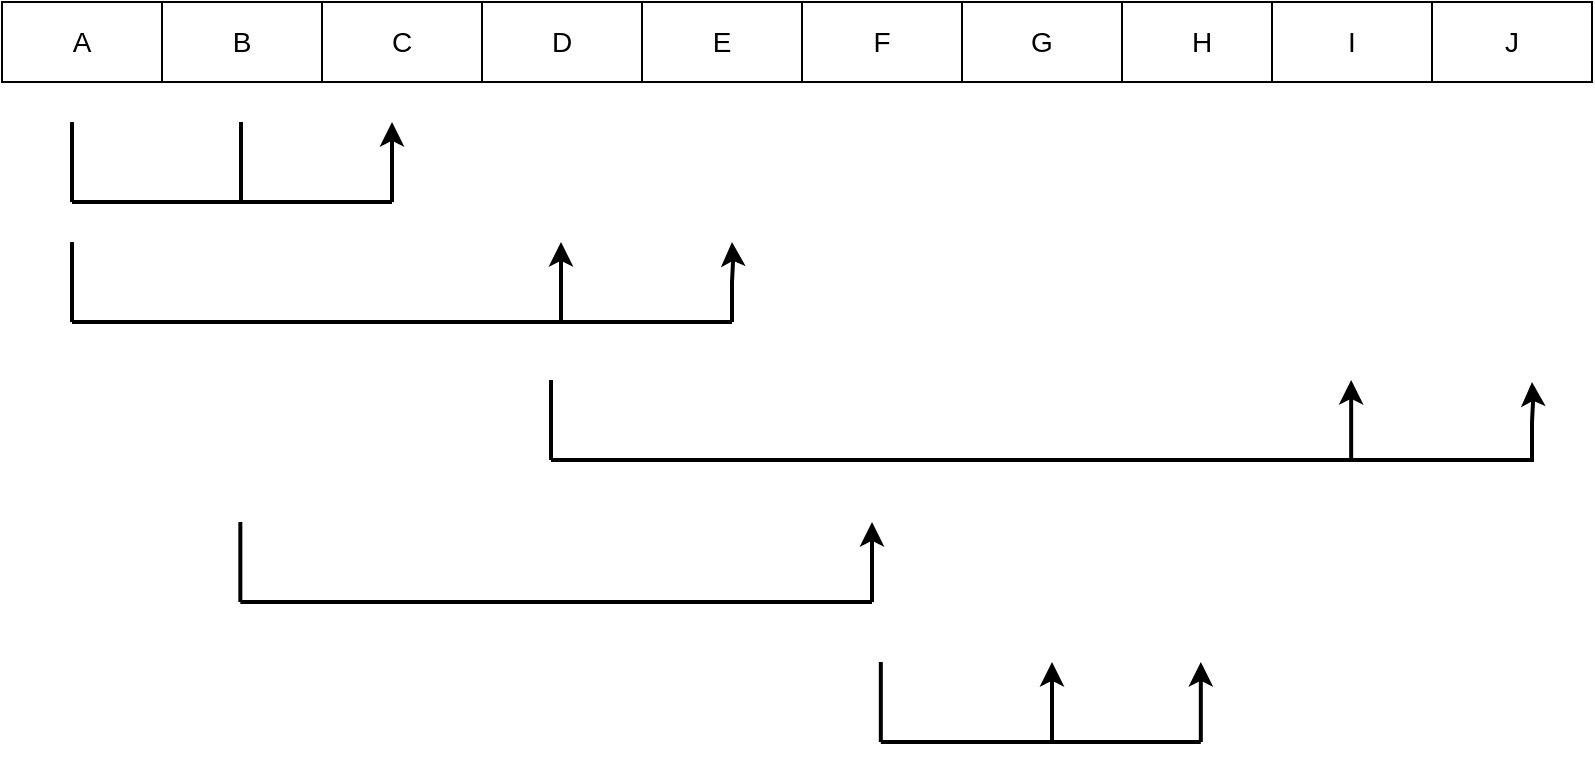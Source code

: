 <mxfile version="15.7.4" type="github">
  <diagram id="y9wn45LEYkYfquZAV4MT" name="Page-1">
    <mxGraphModel dx="1240" dy="643" grid="1" gridSize="10" guides="1" tooltips="1" connect="1" arrows="1" fold="1" page="1" pageScale="1" pageWidth="850" pageHeight="1100" math="0" shadow="0">
      <root>
        <mxCell id="0" />
        <mxCell id="1" parent="0" />
        <mxCell id="lIwqItvwscYoAez1WJtE-1" value="&lt;font style=&quot;font-size: 14px;&quot;&gt;A&lt;/font&gt;" style="rounded=0;whiteSpace=wrap;html=1;strokeWidth=1;fontSize=14;align=center;" vertex="1" parent="1">
          <mxGeometry x="105" y="320" width="80" height="40" as="geometry" />
        </mxCell>
        <mxCell id="lIwqItvwscYoAez1WJtE-2" value="B" style="rounded=0;whiteSpace=wrap;html=1;fontSize=14;align=center;" vertex="1" parent="1">
          <mxGeometry x="185" y="320" width="80" height="40" as="geometry" />
        </mxCell>
        <mxCell id="lIwqItvwscYoAez1WJtE-3" value="C" style="rounded=0;whiteSpace=wrap;html=1;fontSize=14;align=center;" vertex="1" parent="1">
          <mxGeometry x="265" y="320" width="80" height="40" as="geometry" />
        </mxCell>
        <mxCell id="lIwqItvwscYoAez1WJtE-4" value="D" style="rounded=0;whiteSpace=wrap;html=1;fontSize=14;align=center;" vertex="1" parent="1">
          <mxGeometry x="345" y="320" width="80" height="40" as="geometry" />
        </mxCell>
        <mxCell id="lIwqItvwscYoAez1WJtE-5" value="E" style="rounded=0;whiteSpace=wrap;html=1;fontSize=14;align=center;" vertex="1" parent="1">
          <mxGeometry x="425" y="320" width="80" height="40" as="geometry" />
        </mxCell>
        <mxCell id="lIwqItvwscYoAez1WJtE-6" value="F" style="rounded=0;whiteSpace=wrap;html=1;fontSize=14;align=center;" vertex="1" parent="1">
          <mxGeometry x="505" y="320" width="80" height="40" as="geometry" />
        </mxCell>
        <mxCell id="lIwqItvwscYoAez1WJtE-7" value="G" style="rounded=0;whiteSpace=wrap;html=1;fontSize=14;align=center;" vertex="1" parent="1">
          <mxGeometry x="585" y="320" width="80" height="40" as="geometry" />
        </mxCell>
        <mxCell id="lIwqItvwscYoAez1WJtE-8" value="H" style="rounded=0;whiteSpace=wrap;html=1;fontSize=14;align=center;" vertex="1" parent="1">
          <mxGeometry x="665" y="320" width="80" height="40" as="geometry" />
        </mxCell>
        <mxCell id="lIwqItvwscYoAez1WJtE-9" value="I" style="rounded=0;whiteSpace=wrap;html=1;fontSize=14;align=center;" vertex="1" parent="1">
          <mxGeometry x="740" y="320" width="80" height="40" as="geometry" />
        </mxCell>
        <mxCell id="lIwqItvwscYoAez1WJtE-10" value="J" style="rounded=0;whiteSpace=wrap;html=1;fontSize=14;align=center;" vertex="1" parent="1">
          <mxGeometry x="820" y="320" width="80" height="40" as="geometry" />
        </mxCell>
        <mxCell id="lIwqItvwscYoAez1WJtE-11" value="" style="endArrow=none;html=1;rounded=0;strokeWidth=2;" edge="1" parent="1">
          <mxGeometry width="50" height="50" relative="1" as="geometry">
            <mxPoint x="140" y="420" as="sourcePoint" />
            <mxPoint x="140" y="380" as="targetPoint" />
          </mxGeometry>
        </mxCell>
        <mxCell id="lIwqItvwscYoAez1WJtE-12" value="" style="endArrow=none;html=1;rounded=0;strokeWidth=2;" edge="1" parent="1">
          <mxGeometry width="50" height="50" relative="1" as="geometry">
            <mxPoint x="224.5" y="420" as="sourcePoint" />
            <mxPoint x="224.5" y="380" as="targetPoint" />
            <Array as="points">
              <mxPoint x="224.5" y="400" />
            </Array>
          </mxGeometry>
        </mxCell>
        <mxCell id="lIwqItvwscYoAez1WJtE-13" value="" style="endArrow=none;html=1;rounded=0;strokeWidth=2;" edge="1" parent="1">
          <mxGeometry width="50" height="50" relative="1" as="geometry">
            <mxPoint x="140" y="420" as="sourcePoint" />
            <mxPoint x="300" y="420" as="targetPoint" />
          </mxGeometry>
        </mxCell>
        <mxCell id="lIwqItvwscYoAez1WJtE-14" value="" style="endArrow=classic;html=1;rounded=0;strokeWidth=2;" edge="1" parent="1">
          <mxGeometry width="50" height="50" relative="1" as="geometry">
            <mxPoint x="300" y="420" as="sourcePoint" />
            <mxPoint x="300" y="380" as="targetPoint" />
          </mxGeometry>
        </mxCell>
        <mxCell id="lIwqItvwscYoAez1WJtE-15" value="" style="endArrow=none;html=1;rounded=0;strokeWidth=2;" edge="1" parent="1">
          <mxGeometry width="50" height="50" relative="1" as="geometry">
            <mxPoint x="140" y="480" as="sourcePoint" />
            <mxPoint x="140" y="440" as="targetPoint" />
          </mxGeometry>
        </mxCell>
        <mxCell id="lIwqItvwscYoAez1WJtE-17" value="" style="endArrow=none;html=1;rounded=0;strokeWidth=2;" edge="1" parent="1">
          <mxGeometry width="50" height="50" relative="1" as="geometry">
            <mxPoint x="140" y="480" as="sourcePoint" />
            <mxPoint x="470" y="480" as="targetPoint" />
          </mxGeometry>
        </mxCell>
        <mxCell id="lIwqItvwscYoAez1WJtE-18" value="" style="endArrow=classic;html=1;rounded=0;strokeWidth=2;" edge="1" parent="1">
          <mxGeometry width="50" height="50" relative="1" as="geometry">
            <mxPoint x="384.5" y="480" as="sourcePoint" />
            <mxPoint x="384.5" y="440" as="targetPoint" />
            <Array as="points">
              <mxPoint x="384.5" y="460" />
            </Array>
          </mxGeometry>
        </mxCell>
        <mxCell id="lIwqItvwscYoAez1WJtE-19" value="" style="endArrow=classic;html=1;rounded=0;strokeWidth=2;" edge="1" parent="1">
          <mxGeometry width="50" height="50" relative="1" as="geometry">
            <mxPoint x="470" y="480" as="sourcePoint" />
            <mxPoint x="470" y="440" as="targetPoint" />
            <Array as="points">
              <mxPoint x="470" y="460" />
              <mxPoint x="470.5" y="450" />
            </Array>
          </mxGeometry>
        </mxCell>
        <mxCell id="lIwqItvwscYoAez1WJtE-20" value="" style="endArrow=none;html=1;rounded=0;strokeWidth=2;" edge="1" parent="1">
          <mxGeometry width="50" height="50" relative="1" as="geometry">
            <mxPoint x="379.5" y="549" as="sourcePoint" />
            <mxPoint x="379.5" y="509" as="targetPoint" />
          </mxGeometry>
        </mxCell>
        <mxCell id="lIwqItvwscYoAez1WJtE-21" value="" style="endArrow=none;html=1;rounded=0;strokeWidth=2;" edge="1" parent="1">
          <mxGeometry width="50" height="50" relative="1" as="geometry">
            <mxPoint x="379.5" y="549" as="sourcePoint" />
            <mxPoint x="870" y="549" as="targetPoint" />
          </mxGeometry>
        </mxCell>
        <mxCell id="lIwqItvwscYoAez1WJtE-22" value="" style="endArrow=classic;html=1;rounded=0;strokeWidth=2;" edge="1" parent="1">
          <mxGeometry width="50" height="50" relative="1" as="geometry">
            <mxPoint x="779.58" y="549" as="sourcePoint" />
            <mxPoint x="779.58" y="509" as="targetPoint" />
            <Array as="points">
              <mxPoint x="779.58" y="529" />
            </Array>
          </mxGeometry>
        </mxCell>
        <mxCell id="lIwqItvwscYoAez1WJtE-23" value="" style="endArrow=classic;html=1;rounded=0;strokeWidth=2;" edge="1" parent="1">
          <mxGeometry width="50" height="50" relative="1" as="geometry">
            <mxPoint x="870" y="550" as="sourcePoint" />
            <mxPoint x="870" y="510" as="targetPoint" />
            <Array as="points">
              <mxPoint x="870" y="530" />
              <mxPoint x="870.5" y="520" />
            </Array>
          </mxGeometry>
        </mxCell>
        <mxCell id="lIwqItvwscYoAez1WJtE-24" value="" style="endArrow=none;html=1;rounded=0;strokeWidth=2;" edge="1" parent="1">
          <mxGeometry width="50" height="50" relative="1" as="geometry">
            <mxPoint x="224.17" y="620" as="sourcePoint" />
            <mxPoint x="224.17" y="580" as="targetPoint" />
          </mxGeometry>
        </mxCell>
        <mxCell id="lIwqItvwscYoAez1WJtE-26" value="" style="endArrow=none;html=1;rounded=0;strokeWidth=2;" edge="1" parent="1">
          <mxGeometry width="50" height="50" relative="1" as="geometry">
            <mxPoint x="224.17" y="620" as="sourcePoint" />
            <mxPoint x="540" y="620" as="targetPoint" />
          </mxGeometry>
        </mxCell>
        <mxCell id="lIwqItvwscYoAez1WJtE-27" value="" style="endArrow=classic;html=1;rounded=0;strokeWidth=2;" edge="1" parent="1">
          <mxGeometry width="50" height="50" relative="1" as="geometry">
            <mxPoint x="540.0" y="620" as="sourcePoint" />
            <mxPoint x="540.0" y="580" as="targetPoint" />
          </mxGeometry>
        </mxCell>
        <mxCell id="lIwqItvwscYoAez1WJtE-28" value="" style="endArrow=none;html=1;rounded=0;strokeWidth=2;" edge="1" parent="1">
          <mxGeometry width="50" height="50" relative="1" as="geometry">
            <mxPoint x="544.41" y="690" as="sourcePoint" />
            <mxPoint x="544.41" y="650" as="targetPoint" />
          </mxGeometry>
        </mxCell>
        <mxCell id="lIwqItvwscYoAez1WJtE-30" value="" style="endArrow=none;html=1;rounded=0;strokeWidth=2;" edge="1" parent="1">
          <mxGeometry width="50" height="50" relative="1" as="geometry">
            <mxPoint x="544.41" y="690" as="sourcePoint" />
            <mxPoint x="704.41" y="690" as="targetPoint" />
          </mxGeometry>
        </mxCell>
        <mxCell id="lIwqItvwscYoAez1WJtE-31" value="" style="endArrow=classic;html=1;rounded=0;strokeWidth=2;" edge="1" parent="1">
          <mxGeometry width="50" height="50" relative="1" as="geometry">
            <mxPoint x="704.41" y="690" as="sourcePoint" />
            <mxPoint x="704.41" y="650" as="targetPoint" />
          </mxGeometry>
        </mxCell>
        <mxCell id="lIwqItvwscYoAez1WJtE-36" value="" style="endArrow=classic;html=1;rounded=0;strokeWidth=2;" edge="1" parent="1">
          <mxGeometry width="50" height="50" relative="1" as="geometry">
            <mxPoint x="630.0" y="690.0" as="sourcePoint" />
            <mxPoint x="630.0" y="650" as="targetPoint" />
          </mxGeometry>
        </mxCell>
      </root>
    </mxGraphModel>
  </diagram>
</mxfile>
